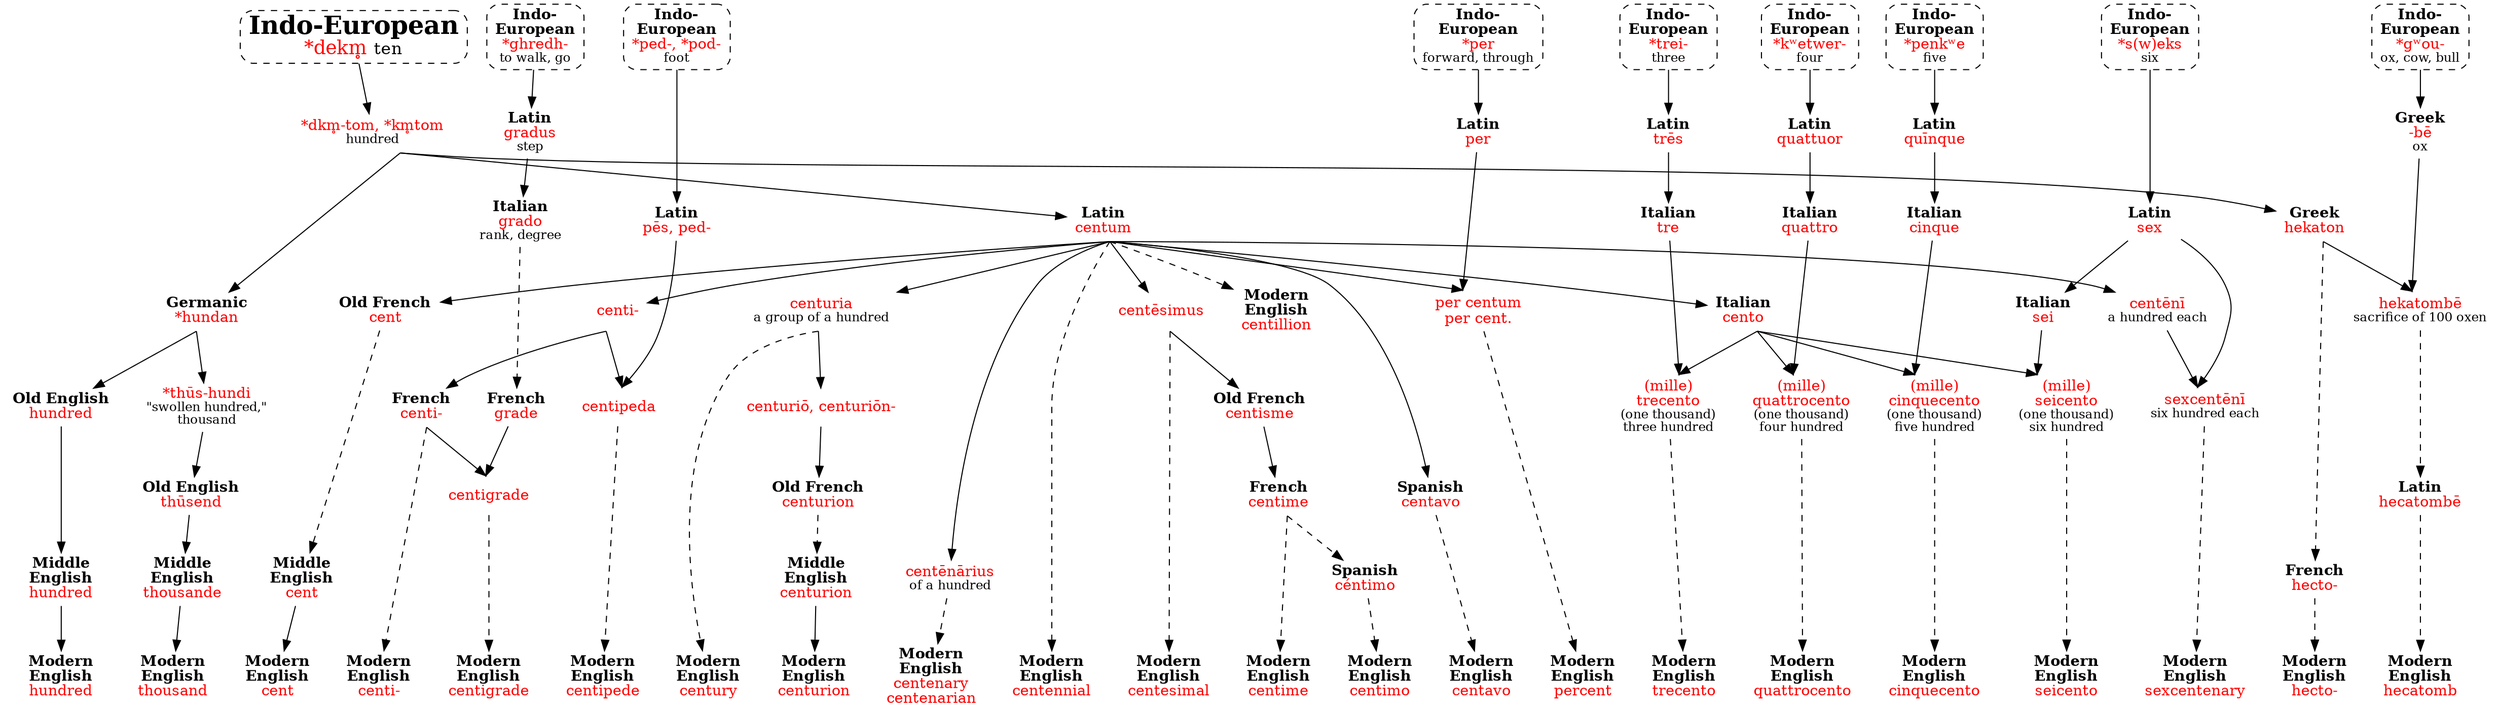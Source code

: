 strict digraph {
node [shape=none]

/* omitted: centum, satem (both linguistics words) */

dekmIE [label=<<font point-size="24"><b>Indo-European</b></font><br/><font point-size="18" color="red">*dekm̥ </font><font point-size="16">ten</font>> shape=box style="dashed,rounded" URL="dekm-ten0.svg" tooltip="Indo-European \"*dekm̥\" ten"]

/* hundred, thousand */
kmtomIE [label=<<font color="red">*dkm̥-tom, *km̥tom</font><br/><font point-size="12">hundred</font>>]
hundanGm [label=<<b>Germanic</b><br/><font color="red">*hundan</font>>]
hundredOE [label=<<b>Old English</b><br/><font color="red">hundred</font>>]
hundredME [label=<<b>Middle<br/>English</b><br/><font color="red">hundred</font>>]
hundred [label=<<b>Modern<br/>English</b><br/><font color="red">hundred</font>>]
dekmIE -> kmtomIE [sametail=1]
kmtomIE -> hundanGm [sametail=1]
hundanGm -> hundredOE [sametail=1]
hundredOE -> hundredME -> hundred
thushundiGm [label=<<font color="red">*thūs-hundi</font><br/><font point-size="12">"swollen hundred,"<br/>thousand</font>>]
thusendOE  [label=<<b>Old English</b><br/><font color="red">thūsend</font>>]
thousandeME [label=<<b>Middle<br/>English</b><br/><font color="red">thousande</font>>]
thousand [label=<<b>Modern<br/>English</b><br/><font color="red">thousand</font>>]
hundanGm -> thushundiGm [sametail=1]
thushundiGm -> thusendOE -> thousandeME -> thousand

/* cent, centi- */
centumL [label=<<b>Latin</b><br/><font color="red">centum</font>>]
centOF [label=<<b>Old French</b><br/><font color="red">cent</font>>]
centME [label=<<b>Middle<br/>English</b><br/><font color="red">cent</font>>]
cent [label=<<b>Modern<br/>English</b><br/><font color="red">cent</font>>]
kmtomIE -> centumL [sametail=1]
centumL -> centOF [sametail=1]
centOF -> centME [style=dashed]
centME -> cent
centiL [label=<<font color="red">centi-</font>>]
centiF [label=<<b>French</b><br/><font color="red">centi-</font>>]
centi [label=<<b>Modern<br/>English</b><br/><font color="red">centi-</font>>]
centumL -> centiL [sametail=1]
centiL -> centiF [sametail=1]
centiF -> centi [style=dashed sametail=1]

/* century, centurion */
centuriaL [label=<<font color="red">centuria</font><br/><font point-size="12">a group of a hundred</font>>]
century [label=<<b>Modern<br/>English</b><br/><font color="red">century</font>>]
centumL -> centuriaL [sametail=1]
centuriaL -> century [style=dashed sametail=1]
centurioL [label=<<font color="red">centuriō, centuriōn-</font>>]
centurionOF [label=<<b>Old French</b><br/><font color="red">centurion</font>>]
centurionME [label=<<b>Middle<br/>English</b><br/><font color="red">centurion</font>>]
centurion [label=<<b>Modern<br/>English</b><br/><font color="red">centurion</font>>]
centuriaL -> centurioL [sametail=1]
centurioL -> centurionOF
centurionOF -> centurionME [style=dashed]
centurionME -> centurion

/* centenary, centenarian, centennial */
centenariusL [label=<<font color="red">centēnārius</font><br/><font point-size="12">of a hundred</font>>]
centenary [label=<<b>Modern<br/>English</b><br/><font color="red">centenary<br/>centenarian</font>>]
centumL -> centenariusL [sametail=1]
centenariusL -> centenary [style=dashed]
centennial [label=<<b>Modern<br/>English</b><br/><font color="red">centennial</font>>]
centumL -> centennial [style=dashed sametail=1]


/* centesimal, centillion */
centesimusL [label=<<font color="red">centēsimus</font>>]
centesimal [label=<<b>Modern<br/>English</b><br/><font color="red">centesimal</font>>]
centumL -> centesimusL [sametail=1]
centesimusL -> centesimal [style=dashed sametail=1]
centillion [label=<<b>Modern<br/>English</b><br/><font color="red">centillion</font>>]
centumL -> centillion [style=dashed sametail=1]

/* centavo, centime, centimo */
centavoS [label=<<b>Spanish</b><br/><font color="red">centavo</font>>]
centavo [label=<<b>Modern<br/>English</b><br/><font color="red">centavo</font>>]
centumL -> centavoS [sametail=1]
centavoS -> centavo [style=dashed]
centismeOF [label=<<b>Old French</b><br/><font color="red">centisme</font>>]
centimeF [label=<<b>French</b><br/><font color="red">centime</font>>]
centime [label=<<b>Modern<br/>English</b><br/><font color="red">centime</font>>]
centesimusL -> centismeOF [sametail=1]
centismeOF -> centimeF
centimeF -> centime [style=dashed sametail=1]
centimoS [label=<<b>Spanish</b><br/><font color="red">céntimo</font>>]
centimo [label=<<b>Modern<br/>English</b><br/><font color="red">centimo</font>>]
centimeF -> centimoS [style=dashed sametail=1]
centimoS -> centimo [style=dashed]

/* centipede */
pedIE [label=<<b>Indo-<br/>European</b><br/><font color="red">*ped-, *pod-</font><br/><font point-size="12">foot</font>> shape=box style="dashed,rounded" URL="ped-foot2.svg"]
pesL  [label=<<b>Latin</b><br/><font color="red">pēs, ped-</font>>]
centipedaL [label=<<font color="red">centipeda</font>>]
centipede [label=<<b>Modern<br/>English</b><br/><font color="red">centipede</font>>]
pedIE -> pesL
pesL -> centipedaL [samehead=1]
centiL -> centipedaL [samehead=1 sametail=1]
centipedaL -> centipede [style=dashed]

/* centigrade */
ghredhIE [label=<<b>Indo-<br/>European</b><br/><font color="red">*ghredh-</font><br/><font point-size="12">to walk, go</font>> shape=box style="dashed,rounded" URL="ghredh-go.svg"]
gradusL [label=<<b>Latin</b><br/><font color="red">gradus</font><br/><font point-size="12">step</font>>]
gradoI [label=<<b>Italian</b><br/><font color="red">grado</font><br/><font point-size="12">rank, degree</font>>]
gradeF [label=<<b>French</b><br/><font color="red">grade</font>>]
centigradeF [label=<<font color="red">centigrade</font>>]
centigrade [label=<<b>Modern<br/>English</b><br/><font color="red">centigrade</font>>]
ghredhIE -> gradusL -> gradoI
gradoI -> gradeF [style=dashed]
gradeF -> centigradeF [samehead=1]
centiF -> centigradeF [sametail=1 samehead=1]
centigradeF -> centigrade [style=dashed]

/* percent */
perIE [label=<<b>Indo-<br/>European</b><br/><font color="red">*per</font><br/><font point-size="12">forward, through</font>> shape=box style="dashed,rounded" URL="per-peri.svg"]
perL [label=<<b>Latin</b><br/><font color="red">per</font>>]
percentumL [label=<<font color="red">per centum<br/>per cent.</font>>]
percent [label=<<b>Modern<br/>English</b><br/><font color="red">percent</font>>]
perIE -> perL 
perL -> percentumL [samehead=1]
centumL -> percentumL [sametail=1 samehead=1]
percentumL -> percent [style=dashed]

/* trecento */
treiIE [label=<<b>Indo-<br/>European</b><br/><font color="red">*trei-</font><br/><font point-size="12">three</font>> shape=box style="dashed,rounded" URL="trei-three1.svg"]
tresL [label=<<b>Latin</b><br/><font color="red">trēs</font>>]
treI [label=<<b>Italian</b><br/><font color="red">tre</font>>]
trecentoI [label=<<font color="red">(mille)<br/>trecento</font><br/><font point-size="12">(one thousand)<br/>three hundred</font>>]
trecento [label=<<b>Modern<br/>English</b><br/><font color="red">trecento</font>>]
treiIE -> tresL -> treI
treI -> trecentoI [samehead=1]
centoI -> trecentoI [sametail=1 samehead=1]
trecentoI -> trecento [style=dashed]

/* quattrocento */
kwetwerIE [label=<<b>Indo-<br/>European</b><br/><font color="red">*kʷetwer-</font><br/><font point-size="12">four</font>> shape=box style="dashed,rounded" URL="kwetwer-four1.svg"]
quattuorL [label=<<b>Latin</b><br/><font color="red">quattuor</font>>]
quattroI [label=<<b>Italian</b><br/><font color="red">quattro</font>>]
centoI [label=<<b>Italian</b><br/><font color="red">cento</font>>]
quattrocentoI [label=<<font color="red">(mille)<br/>quattrocento</font><br/><font point-size="12">(one thousand)<br/>four hundred</font>>]
quattrocento [label=<<b>Modern<br/>English</b><br/><font color="red">quattrocento</font>>]
kwetwerIE -> quattuorL -> quattroI
centumL -> centoI [sametail=1]
quattroI -> quattrocentoI [samehead=1]
centoI -> quattrocentoI [sametail=1 samehead=1]
quattrocentoI -> quattrocento [style=dashed]

/* cinquecento */
penkweIE [label=<<b>Indo-<br/>European</b><br/><font color="red">*penkʷe</font><br/><font point-size="12">five</font>> shape=box style="dashed,rounded" URL="penkwe-five.svg"]
quinqueL [label=<<b>Latin</b><br/><font color="red">quīnque</font>>]
cinqueI [label=<<b>Italian</b><br/><font color="red">cinque</font>>]
cinquecentoI [label=<<font color="red">(mille)<br/>cinquecento</font><br/><font point-size="12">(one thousand)<br/>five hundred</font>>]
cinquecento [label=<<b>Modern<br/>English</b><br/><font color="red">cinquecento</font>>]
penkweIE -> quinqueL -> cinqueI
cinqueI -> cinquecentoI [samehead=1]
centoI -> cinquecentoI [sametail=1 samehead=1]
cinquecentoI -> cinquecento [style=dashed]

/* seicento */
sweksIE [label=<<b>Indo-<br/>European</b><br/><font color="red">*s(w)eks</font><br/><font point-size="12">six</font>> shape=box style="dashed,rounded" URL="sweks-six.svg"]
sexL [label=<<b>Latin</b><br/><font color="red">sex</font>>]
seiI [label=<<b>Italian</b><br/><font color="red">sei</font>>]
seicentoI [label=<<font color="red">(mille)<br/>seicento</font><br/><font point-size="12">(one thousand)<br/>six hundred</font>>]
seicento [label=<<b>Modern<br/>English</b><br/><font color="red">seicento</font>>]
sweksIE -> sexL -> seiI
seiI -> seicentoI [samehead=1]
centoI -> seicentoI [sametail=1 samehead=1]
seicentoI -> seicento [style=dashed]

/* sexcentenary */
centeniL [label=<<font color="red">centēnī</font><br/><font point-size="12">a hundred each</font>>]
sexcenteniL [label=<<font color="red">sexcentēnī</font><br/><font point-size="12">six hundred each</font>>]
sexcentenary [label=<<b>Modern<br/>English</b><br/><font color="red">sexcentenary</font>>]
centumL -> centeniL [sametail=1]
sexL -> sexcenteniL [sametail=1 samehead=1]
centeniL -> sexcenteniL [samehead=1]
sexcenteniL -> sexcentenary [style=dashed]

/* hecto-, hecatomb */
hekatonG [label=<<b>Greek</b><br/><font color="red">hekaton</font>>]
hectoF [label=<<b>French</b><br/><font color="red">hecto-</font>>]
hecto [label=<<b>Modern<br/>English</b><br/><font color="red">hecto-</font>>]
kmtomIE -> hekatonG [sametail=1]
hekatonG -> hectoF [style=dashed sametail=1]
hectoF -> hecto [style=dashed]
gwouIE [label=<<b>Indo-<br/>European</b><br/><font color="red">*gʷou-</font><br/><font point-size="12">ox, cow, bull</font>> shape=box style="dashed,rounded" URL="gwou-ox.svg"]
beG [label=<<b>Greek</b><br/><font color="red">-bē</font><br/><font point-size="12">ox</font>>]
hekatombeG [label=<<font color="red">hekatombē</font><br/><font point-size="12">sacrifice of 100 oxen</font>>]
hecatombeL [label=<<b>Latin</b><br/><font color="red">hecatombē</font>>]
hecatomb [label=<<b>Modern<br/>English</b><br/><font color="red">hecatomb</font>>]
gwouIE -> beG
hekatonG -> hekatombeG [sametail=1 samehead=1]
beG -> hekatombeG [samehead=1]
hekatombeG -> hecatombeL -> hecatomb [style=dashed]

{ rank=sink hundred thousand cent centi century centurion centenary centennial centesimal centavo centime centimo centipede centigrade percent trecento quattrocento cinquecento seicento sexcentenary hecto hecatomb }
{ rank=min pedIE perIE treiIE kwetwerIE penkweIE sweksIE gwouIE ghredhIE }
}
